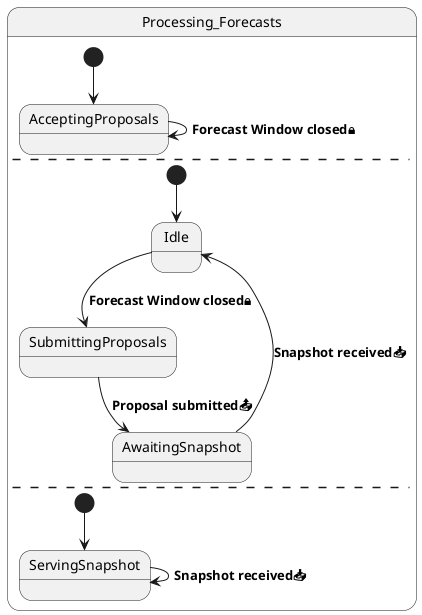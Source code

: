 @startuml
state Processing_Forecasts {
    [*] --> AcceptingProposals
    AcceptingProposals --> AcceptingProposals: **Forecast Window closed🔒**
    ---
    [*] --> Idle
    Idle --> SubmittingProposals: **Forecast Window closed🔒**
    SubmittingProposals --> AwaitingSnapshot: **Proposal submitted📤**
    AwaitingSnapshot --> Idle: **Snapshot received📥**
    ---
    [*] --> ServingSnapshot
    ServingSnapshot --> ServingSnapshot: **Snapshot received📥**
}
@enduml